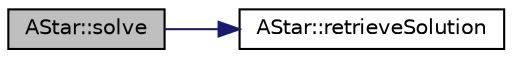 digraph "AStar::solve"
{
 // INTERACTIVE_SVG=YES
 // LATEX_PDF_SIZE
  edge [fontname="Helvetica",fontsize="10",labelfontname="Helvetica",labelfontsize="10"];
  node [fontname="Helvetica",fontsize="10",shape=record];
  rankdir="LR";
  Node1 [label="AStar::solve",height=0.2,width=0.4,color="black", fillcolor="grey75", style="filled", fontcolor="black",tooltip="Solve problem and return Solution."];
  Node1 -> Node2 [color="midnightblue",fontsize="10",style="solid",fontname="Helvetica"];
  Node2 [label="AStar::retrieveSolution",height=0.2,width=0.4,color="black", fillcolor="white", style="filled",URL="$classAStar.html#aad923ebe077dc466a454e290ba36342c",tooltip="Goes from the Node node to the root and extract the Solution."];
}
